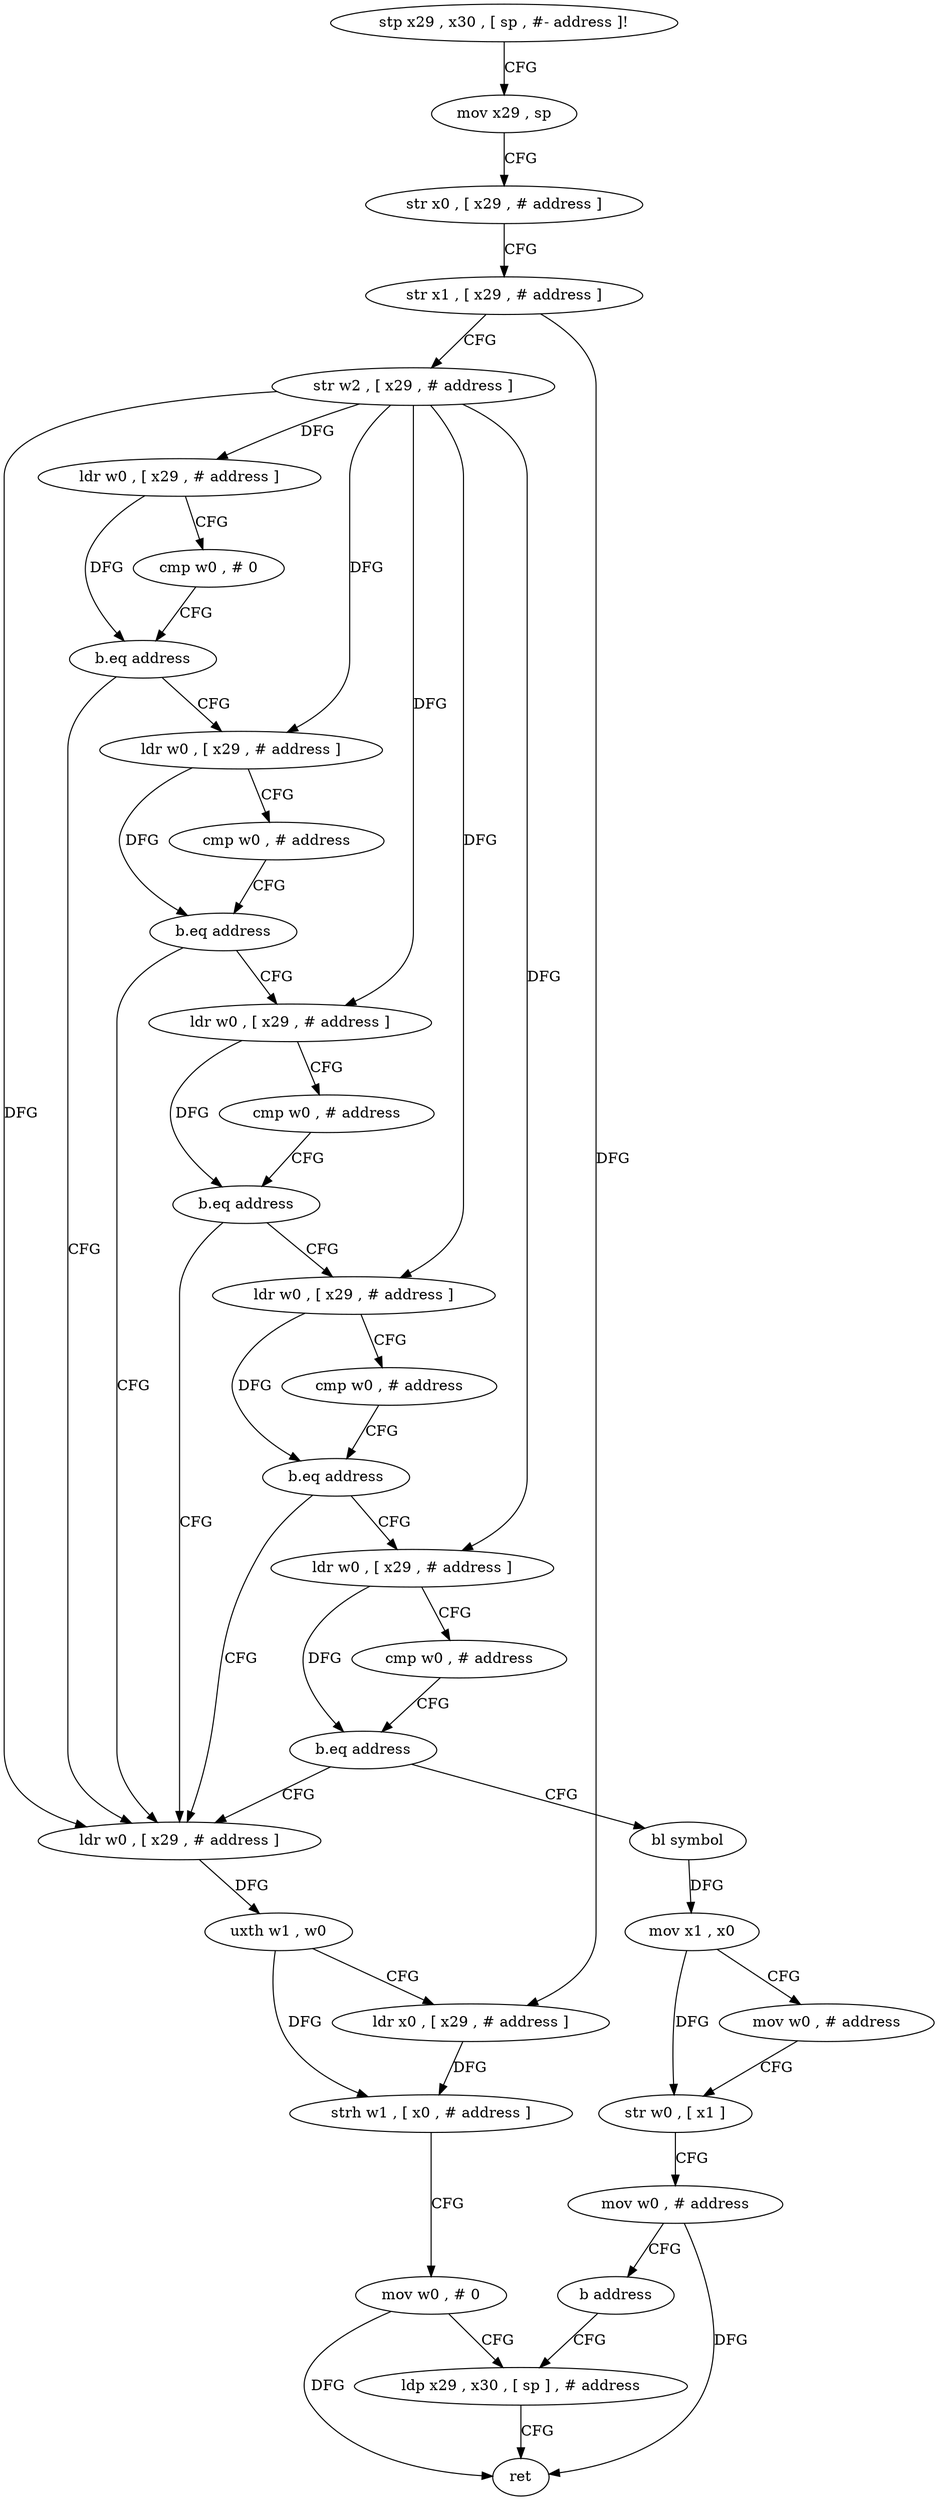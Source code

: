 digraph "func" {
"4309812" [label = "stp x29 , x30 , [ sp , #- address ]!" ]
"4309816" [label = "mov x29 , sp" ]
"4309820" [label = "str x0 , [ x29 , # address ]" ]
"4309824" [label = "str x1 , [ x29 , # address ]" ]
"4309828" [label = "str w2 , [ x29 , # address ]" ]
"4309832" [label = "ldr w0 , [ x29 , # address ]" ]
"4309836" [label = "cmp w0 , # 0" ]
"4309840" [label = "b.eq address" ]
"4309916" [label = "ldr w0 , [ x29 , # address ]" ]
"4309844" [label = "ldr w0 , [ x29 , # address ]" ]
"4309920" [label = "uxth w1 , w0" ]
"4309924" [label = "ldr x0 , [ x29 , # address ]" ]
"4309928" [label = "strh w1 , [ x0 , # address ]" ]
"4309932" [label = "mov w0 , # 0" ]
"4309936" [label = "ldp x29 , x30 , [ sp ] , # address" ]
"4309848" [label = "cmp w0 , # address" ]
"4309852" [label = "b.eq address" ]
"4309856" [label = "ldr w0 , [ x29 , # address ]" ]
"4309860" [label = "cmp w0 , # address" ]
"4309864" [label = "b.eq address" ]
"4309868" [label = "ldr w0 , [ x29 , # address ]" ]
"4309872" [label = "cmp w0 , # address" ]
"4309876" [label = "b.eq address" ]
"4309880" [label = "ldr w0 , [ x29 , # address ]" ]
"4309884" [label = "cmp w0 , # address" ]
"4309888" [label = "b.eq address" ]
"4309892" [label = "bl symbol" ]
"4309896" [label = "mov x1 , x0" ]
"4309900" [label = "mov w0 , # address" ]
"4309904" [label = "str w0 , [ x1 ]" ]
"4309908" [label = "mov w0 , # address" ]
"4309912" [label = "b address" ]
"4309940" [label = "ret" ]
"4309812" -> "4309816" [ label = "CFG" ]
"4309816" -> "4309820" [ label = "CFG" ]
"4309820" -> "4309824" [ label = "CFG" ]
"4309824" -> "4309828" [ label = "CFG" ]
"4309824" -> "4309924" [ label = "DFG" ]
"4309828" -> "4309832" [ label = "DFG" ]
"4309828" -> "4309916" [ label = "DFG" ]
"4309828" -> "4309844" [ label = "DFG" ]
"4309828" -> "4309856" [ label = "DFG" ]
"4309828" -> "4309868" [ label = "DFG" ]
"4309828" -> "4309880" [ label = "DFG" ]
"4309832" -> "4309836" [ label = "CFG" ]
"4309832" -> "4309840" [ label = "DFG" ]
"4309836" -> "4309840" [ label = "CFG" ]
"4309840" -> "4309916" [ label = "CFG" ]
"4309840" -> "4309844" [ label = "CFG" ]
"4309916" -> "4309920" [ label = "DFG" ]
"4309844" -> "4309848" [ label = "CFG" ]
"4309844" -> "4309852" [ label = "DFG" ]
"4309920" -> "4309924" [ label = "CFG" ]
"4309920" -> "4309928" [ label = "DFG" ]
"4309924" -> "4309928" [ label = "DFG" ]
"4309928" -> "4309932" [ label = "CFG" ]
"4309932" -> "4309936" [ label = "CFG" ]
"4309932" -> "4309940" [ label = "DFG" ]
"4309936" -> "4309940" [ label = "CFG" ]
"4309848" -> "4309852" [ label = "CFG" ]
"4309852" -> "4309916" [ label = "CFG" ]
"4309852" -> "4309856" [ label = "CFG" ]
"4309856" -> "4309860" [ label = "CFG" ]
"4309856" -> "4309864" [ label = "DFG" ]
"4309860" -> "4309864" [ label = "CFG" ]
"4309864" -> "4309916" [ label = "CFG" ]
"4309864" -> "4309868" [ label = "CFG" ]
"4309868" -> "4309872" [ label = "CFG" ]
"4309868" -> "4309876" [ label = "DFG" ]
"4309872" -> "4309876" [ label = "CFG" ]
"4309876" -> "4309916" [ label = "CFG" ]
"4309876" -> "4309880" [ label = "CFG" ]
"4309880" -> "4309884" [ label = "CFG" ]
"4309880" -> "4309888" [ label = "DFG" ]
"4309884" -> "4309888" [ label = "CFG" ]
"4309888" -> "4309916" [ label = "CFG" ]
"4309888" -> "4309892" [ label = "CFG" ]
"4309892" -> "4309896" [ label = "DFG" ]
"4309896" -> "4309900" [ label = "CFG" ]
"4309896" -> "4309904" [ label = "DFG" ]
"4309900" -> "4309904" [ label = "CFG" ]
"4309904" -> "4309908" [ label = "CFG" ]
"4309908" -> "4309912" [ label = "CFG" ]
"4309908" -> "4309940" [ label = "DFG" ]
"4309912" -> "4309936" [ label = "CFG" ]
}
